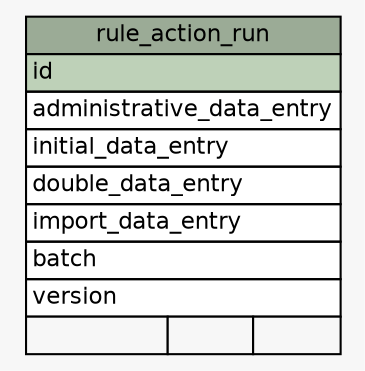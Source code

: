 // dot 2.28.0 on Windows Vista 6.0
// SchemaSpy rev 590
digraph "rule_action_run" {
  graph [
    rankdir="RL"
    bgcolor="#f7f7f7"
    nodesep="0.18"
    ranksep="0.46"
    fontname="Helvetica"
    fontsize="11"
  ];
  node [
    fontname="Helvetica"
    fontsize="11"
    shape="plaintext"
  ];
  edge [
    arrowsize="0.8"
  ];
  "rule_action_run" [
    label=<
    <TABLE BORDER="0" CELLBORDER="1" CELLSPACING="0" BGCOLOR="#ffffff">
      <TR><TD COLSPAN="3" BGCOLOR="#9bab96" ALIGN="CENTER">rule_action_run</TD></TR>
      <TR><TD PORT="id" COLSPAN="3" BGCOLOR="#bed1b8" ALIGN="LEFT">id</TD></TR>
      <TR><TD PORT="administrative_data_entry" COLSPAN="3" ALIGN="LEFT">administrative_data_entry</TD></TR>
      <TR><TD PORT="initial_data_entry" COLSPAN="3" ALIGN="LEFT">initial_data_entry</TD></TR>
      <TR><TD PORT="double_data_entry" COLSPAN="3" ALIGN="LEFT">double_data_entry</TD></TR>
      <TR><TD PORT="import_data_entry" COLSPAN="3" ALIGN="LEFT">import_data_entry</TD></TR>
      <TR><TD PORT="batch" COLSPAN="3" ALIGN="LEFT">batch</TD></TR>
      <TR><TD PORT="version" COLSPAN="3" ALIGN="LEFT">version</TD></TR>
      <TR><TD ALIGN="LEFT" BGCOLOR="#f7f7f7">  </TD><TD ALIGN="RIGHT" BGCOLOR="#f7f7f7">  </TD><TD ALIGN="RIGHT" BGCOLOR="#f7f7f7">  </TD></TR>
    </TABLE>>
    URL="tables/rule_action_run.html"
    tooltip="rule_action_run"
  ];
}
